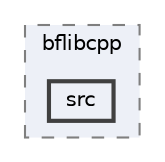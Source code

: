 digraph "/Volumes/otashi/brando/sources/repo/libs/bflibcpp/src"
{
 // LATEX_PDF_SIZE
  bgcolor="transparent";
  edge [fontname=Helvetica,fontsize=10,labelfontname=Helvetica,labelfontsize=10];
  node [fontname=Helvetica,fontsize=10,shape=box,height=0.2,width=0.4];
  compound=true
  subgraph clusterdir_723a1c52200488eb3c7bdca4b3cb1576 {
    graph [ bgcolor="#edf0f7", pencolor="grey50", label="bflibcpp", fontname=Helvetica,fontsize=10 style="filled,dashed", URL="dir_723a1c52200488eb3c7bdca4b3cb1576.html",tooltip=""]
  dir_7bcac66acf78c703978d8bf77a4f96ff [label="src", fillcolor="#edf0f7", color="grey25", style="filled,bold", URL="dir_7bcac66acf78c703978d8bf77a4f96ff.html",tooltip=""];
  }
}

